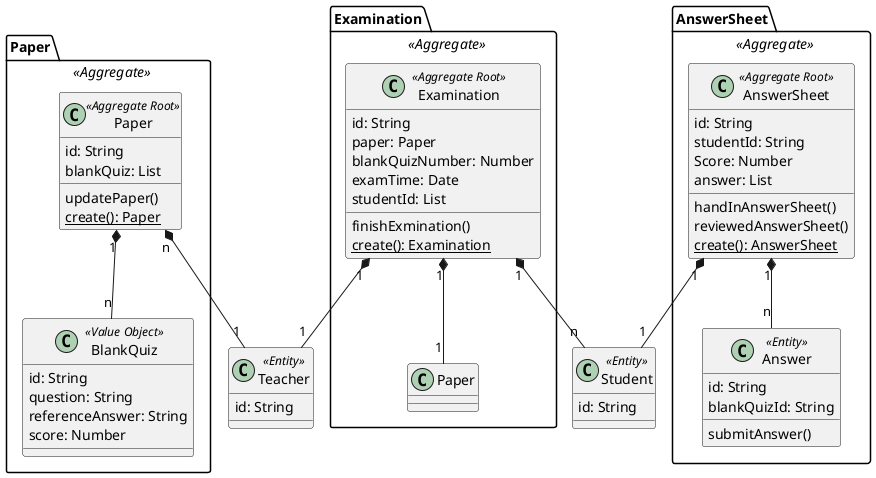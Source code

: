 @startuml
class Teacher <<Entity>> {
    id: String
}

class Student <<Entity>> {
    id: String
}
package Paper <<Aggregate>>  {
    class Paper <<Aggregate Root>> {
        id: String
        blankQuiz: List
        updatePaper()
        {static} create(): Paper
    }

    class "BlankQuiz" as blankQuiz <<Value Object>>{
        id: String
        question: String
        referenceAnswer: String
        score: Number
    }
    Paper "1" *-- "n" blankQuiz
    Paper "n" *-- "1" Teacher
}

package AnswerSheet <<Aggregate>> {
    class AnswerSheet <<Aggregate Root>> {
        id: String
        studentId: String
        Score: Number
        answer: List
        handInAnswerSheet()
        reviewedAnswerSheet()
        {static} create(): AnswerSheet
    }

    class Answer <<Entity>>{
        id: String
        blankQuizId: String
        submitAnswer()
    }
    AnswerSheet "1" *-- "1" Student
    AnswerSheet "1" *-- "n" Answer
}

package Examination <<Aggregate>> {
    class Examination <<Aggregate Root>> {
        id: String
        paper: Paper
        blankQuizNumber: Number
        examTime: Date
        studentId: List
        finishExmination()
        {static} create(): Examination
    }
    Examination "1" *-- "1" Teacher
    Examination "1" *-- "n" Student
    Examination "1" *-- "1" Paper
}
@enduml